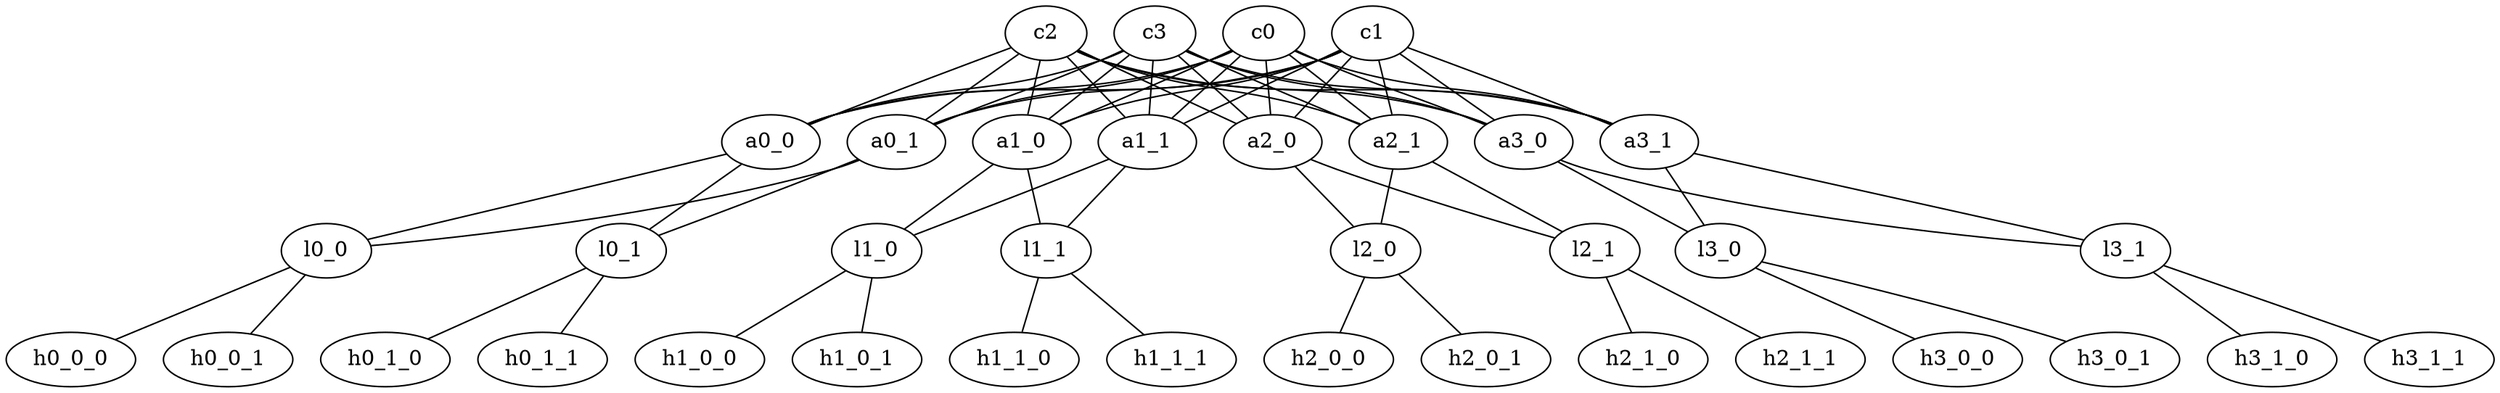 digraph network_topology {
	subgraph core {
		rank=min
		c0
		c1
		c2
		c3
	}
	subgraph agg {
		rank=same
		a0_0
		a0_1
		a1_0
		a1_1
		a2_0
		a2_1
		a3_0
		a3_1
	}
	subgraph leaf {
		rank=same
		l0_0
		l0_1
		l1_0
		l1_1
		l2_0
		l2_1
		l3_0
		l3_1
	}
	subgraph host {
		rank=max
		h0_0_0
		h0_0_1
		h0_1_0
		h0_1_1
		h1_0_0
		h1_0_1
		h1_1_0
		h1_1_1
		h2_0_0
		h2_0_1
		h2_1_0
		h2_1_1
		h3_0_0
		h3_0_1
		h3_1_0
		h3_1_1
	}
	a0_0 -> c0 [dir=none]
	a0_0 -> c1 [dir=none]
	a0_0 -> c2 [dir=none]
	a0_0 -> c3 [dir=none]
	a0_0 -> l0_0 [dir=none]
	a0_0 -> l0_1 [dir=none]
	a0_1 -> c0 [dir=none]
	a0_1 -> c1 [dir=none]
	a0_1 -> c2 [dir=none]
	a0_1 -> c3 [dir=none]
	a0_1 -> l0_0 [dir=none]
	a0_1 -> l0_1 [dir=none]
	a1_0 -> c0 [dir=none]
	a1_0 -> c1 [dir=none]
	a1_0 -> c2 [dir=none]
	a1_0 -> c3 [dir=none]
	a1_0 -> l1_0 [dir=none]
	a1_0 -> l1_1 [dir=none]
	a1_1 -> c0 [dir=none]
	a1_1 -> c1 [dir=none]
	a1_1 -> c2 [dir=none]
	a1_1 -> c3 [dir=none]
	a1_1 -> l1_0 [dir=none]
	a1_1 -> l1_1 [dir=none]
	a2_0 -> c0 [dir=none]
	a2_0 -> c1 [dir=none]
	a2_0 -> c2 [dir=none]
	a2_0 -> c3 [dir=none]
	a2_0 -> l2_0 [dir=none]
	a2_0 -> l2_1 [dir=none]
	a2_1 -> c0 [dir=none]
	a2_1 -> c1 [dir=none]
	a2_1 -> c2 [dir=none]
	a2_1 -> c3 [dir=none]
	a2_1 -> l2_0 [dir=none]
	a2_1 -> l2_1 [dir=none]
	a3_0 -> c0 [dir=none]
	a3_0 -> c1 [dir=none]
	a3_0 -> c2 [dir=none]
	a3_0 -> c3 [dir=none]
	a3_0 -> l3_0 [dir=none]
	a3_0 -> l3_1 [dir=none]
	a3_1 -> c0 [dir=none]
	a3_1 -> c1 [dir=none]
	a3_1 -> c2 [dir=none]
	a3_1 -> c3 [dir=none]
	a3_1 -> l3_0 [dir=none]
	a3_1 -> l3_1 [dir=none]
	l0_0 -> h0_0_0 [dir=none]
	l0_0 -> h0_0_1 [dir=none]
	l0_1 -> h0_1_0 [dir=none]
	l0_1 -> h0_1_1 [dir=none]
	l1_0 -> h1_0_0 [dir=none]
	l1_0 -> h1_0_1 [dir=none]
	l1_1 -> h1_1_0 [dir=none]
	l1_1 -> h1_1_1 [dir=none]
	l2_0 -> h2_0_0 [dir=none]
	l2_0 -> h2_0_1 [dir=none]
	l2_1 -> h2_1_0 [dir=none]
	l2_1 -> h2_1_1 [dir=none]
	l3_0 -> h3_0_0 [dir=none]
	l3_0 -> h3_0_1 [dir=none]
	l3_1 -> h3_1_0 [dir=none]
	l3_1 -> h3_1_1 [dir=none]
}
